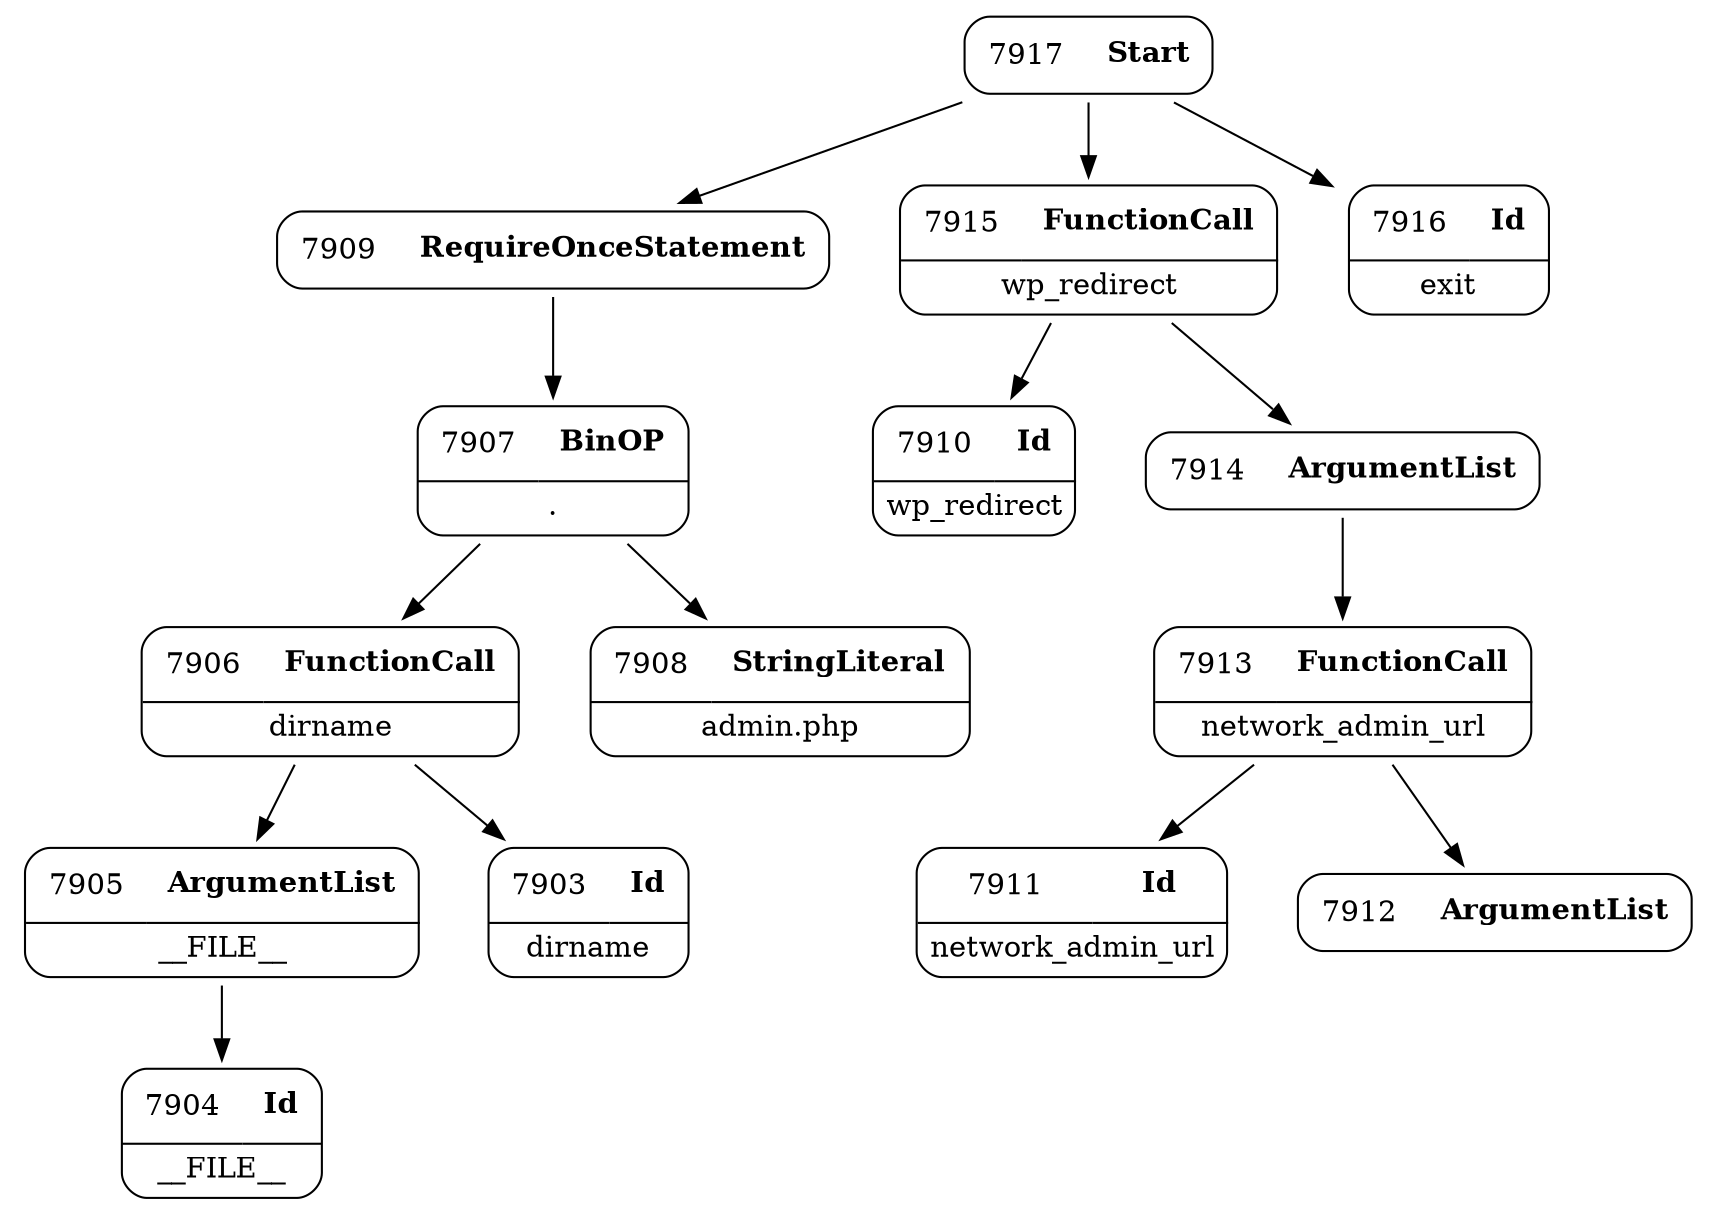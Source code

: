 digraph ast {
node [shape=none];
7904 [label=<<TABLE border='1' cellspacing='0' cellpadding='10' style='rounded' ><TR><TD border='0'>7904</TD><TD border='0'><B>Id</B></TD></TR><HR/><TR><TD border='0' cellpadding='5' colspan='2'>__FILE__</TD></TR></TABLE>>];
7905 [label=<<TABLE border='1' cellspacing='0' cellpadding='10' style='rounded' ><TR><TD border='0'>7905</TD><TD border='0'><B>ArgumentList</B></TD></TR><HR/><TR><TD border='0' cellpadding='5' colspan='2'>__FILE__</TD></TR></TABLE>>];
7905 -> 7904 [weight=2];
7906 [label=<<TABLE border='1' cellspacing='0' cellpadding='10' style='rounded' ><TR><TD border='0'>7906</TD><TD border='0'><B>FunctionCall</B></TD></TR><HR/><TR><TD border='0' cellpadding='5' colspan='2'>dirname</TD></TR></TABLE>>];
7906 -> 7903 [weight=2];
7906 -> 7905 [weight=2];
7907 [label=<<TABLE border='1' cellspacing='0' cellpadding='10' style='rounded' ><TR><TD border='0'>7907</TD><TD border='0'><B>BinOP</B></TD></TR><HR/><TR><TD border='0' cellpadding='5' colspan='2'>.</TD></TR></TABLE>>];
7907 -> 7906 [weight=2];
7907 -> 7908 [weight=2];
7908 [label=<<TABLE border='1' cellspacing='0' cellpadding='10' style='rounded' ><TR><TD border='0'>7908</TD><TD border='0'><B>StringLiteral</B></TD></TR><HR/><TR><TD border='0' cellpadding='5' colspan='2'>admin.php</TD></TR></TABLE>>];
7909 [label=<<TABLE border='1' cellspacing='0' cellpadding='10' style='rounded' ><TR><TD border='0'>7909</TD><TD border='0'><B>RequireOnceStatement</B></TD></TR></TABLE>>];
7909 -> 7907 [weight=2];
7910 [label=<<TABLE border='1' cellspacing='0' cellpadding='10' style='rounded' ><TR><TD border='0'>7910</TD><TD border='0'><B>Id</B></TD></TR><HR/><TR><TD border='0' cellpadding='5' colspan='2'>wp_redirect</TD></TR></TABLE>>];
7911 [label=<<TABLE border='1' cellspacing='0' cellpadding='10' style='rounded' ><TR><TD border='0'>7911</TD><TD border='0'><B>Id</B></TD></TR><HR/><TR><TD border='0' cellpadding='5' colspan='2'>network_admin_url</TD></TR></TABLE>>];
7912 [label=<<TABLE border='1' cellspacing='0' cellpadding='10' style='rounded' ><TR><TD border='0'>7912</TD><TD border='0'><B>ArgumentList</B></TD></TR></TABLE>>];
7913 [label=<<TABLE border='1' cellspacing='0' cellpadding='10' style='rounded' ><TR><TD border='0'>7913</TD><TD border='0'><B>FunctionCall</B></TD></TR><HR/><TR><TD border='0' cellpadding='5' colspan='2'>network_admin_url</TD></TR></TABLE>>];
7913 -> 7911 [weight=2];
7913 -> 7912 [weight=2];
7914 [label=<<TABLE border='1' cellspacing='0' cellpadding='10' style='rounded' ><TR><TD border='0'>7914</TD><TD border='0'><B>ArgumentList</B></TD></TR></TABLE>>];
7914 -> 7913 [weight=2];
7915 [label=<<TABLE border='1' cellspacing='0' cellpadding='10' style='rounded' ><TR><TD border='0'>7915</TD><TD border='0'><B>FunctionCall</B></TD></TR><HR/><TR><TD border='0' cellpadding='5' colspan='2'>wp_redirect</TD></TR></TABLE>>];
7915 -> 7910 [weight=2];
7915 -> 7914 [weight=2];
7916 [label=<<TABLE border='1' cellspacing='0' cellpadding='10' style='rounded' ><TR><TD border='0'>7916</TD><TD border='0'><B>Id</B></TD></TR><HR/><TR><TD border='0' cellpadding='5' colspan='2'>exit</TD></TR></TABLE>>];
7917 [label=<<TABLE border='1' cellspacing='0' cellpadding='10' style='rounded' ><TR><TD border='0'>7917</TD><TD border='0'><B>Start</B></TD></TR></TABLE>>];
7917 -> 7909 [weight=2];
7917 -> 7915 [weight=2];
7917 -> 7916 [weight=2];
7903 [label=<<TABLE border='1' cellspacing='0' cellpadding='10' style='rounded' ><TR><TD border='0'>7903</TD><TD border='0'><B>Id</B></TD></TR><HR/><TR><TD border='0' cellpadding='5' colspan='2'>dirname</TD></TR></TABLE>>];
}
